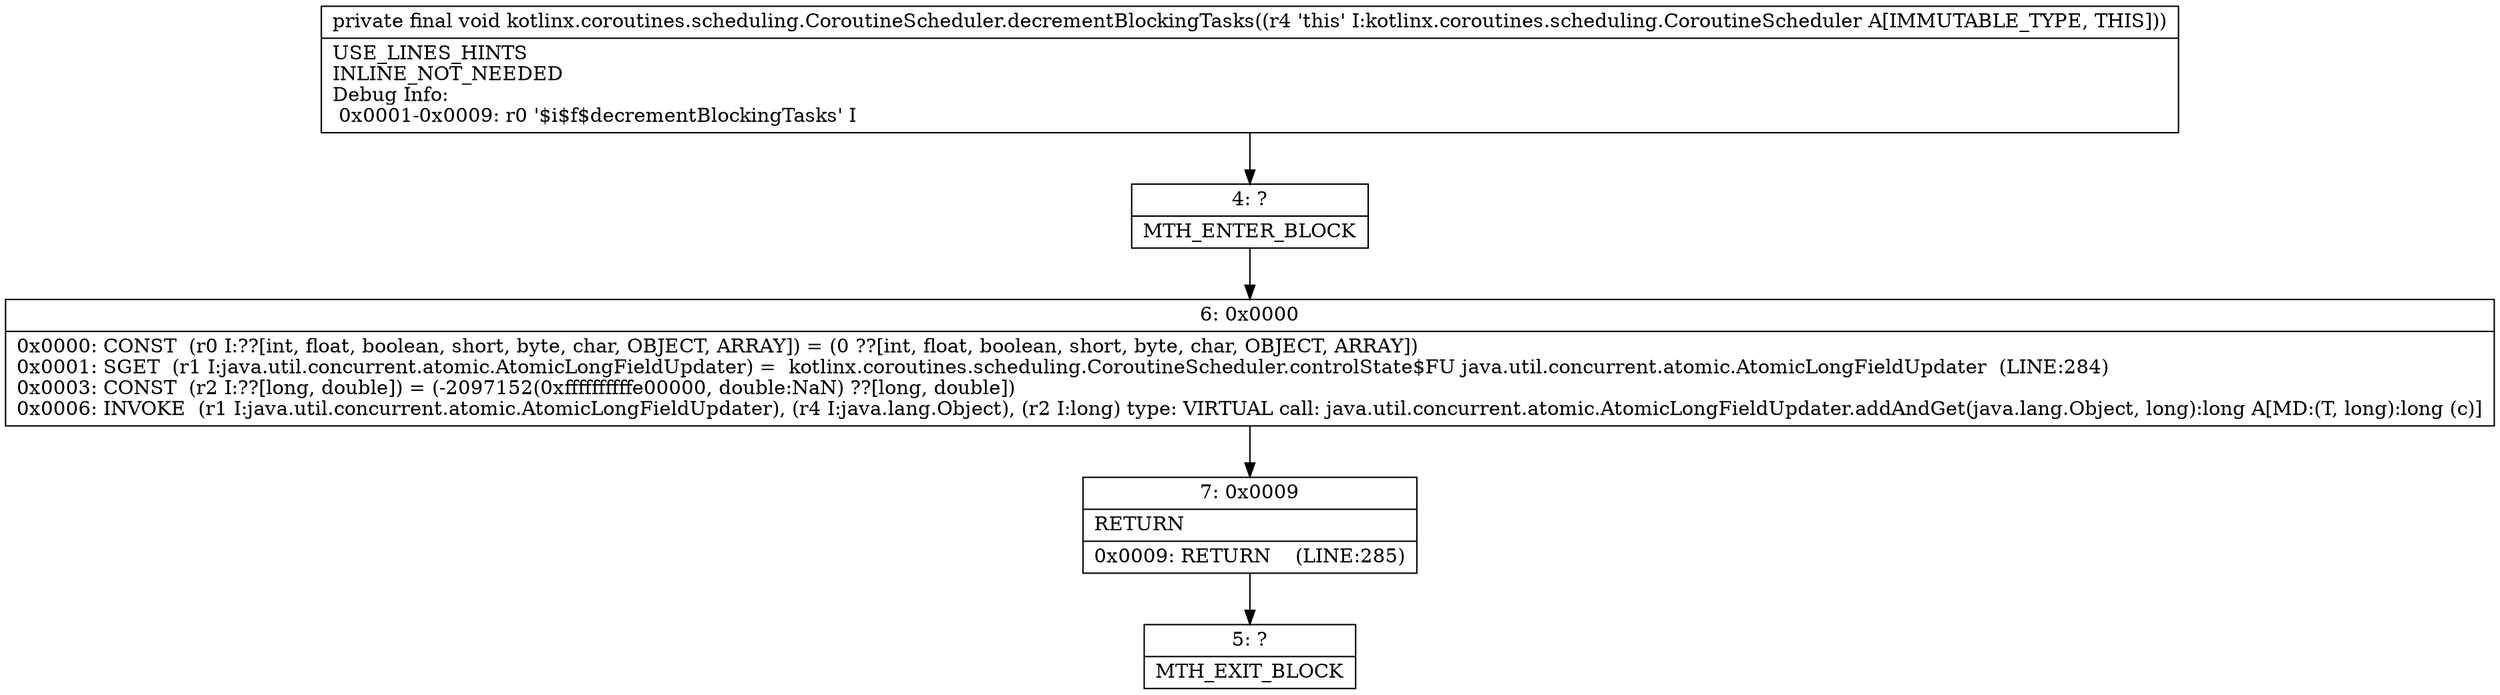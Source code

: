 digraph "CFG forkotlinx.coroutines.scheduling.CoroutineScheduler.decrementBlockingTasks()V" {
Node_4 [shape=record,label="{4\:\ ?|MTH_ENTER_BLOCK\l}"];
Node_6 [shape=record,label="{6\:\ 0x0000|0x0000: CONST  (r0 I:??[int, float, boolean, short, byte, char, OBJECT, ARRAY]) = (0 ??[int, float, boolean, short, byte, char, OBJECT, ARRAY]) \l0x0001: SGET  (r1 I:java.util.concurrent.atomic.AtomicLongFieldUpdater) =  kotlinx.coroutines.scheduling.CoroutineScheduler.controlState$FU java.util.concurrent.atomic.AtomicLongFieldUpdater  (LINE:284)\l0x0003: CONST  (r2 I:??[long, double]) = (\-2097152(0xffffffffffe00000, double:NaN) ??[long, double]) \l0x0006: INVOKE  (r1 I:java.util.concurrent.atomic.AtomicLongFieldUpdater), (r4 I:java.lang.Object), (r2 I:long) type: VIRTUAL call: java.util.concurrent.atomic.AtomicLongFieldUpdater.addAndGet(java.lang.Object, long):long A[MD:(T, long):long (c)]\l}"];
Node_7 [shape=record,label="{7\:\ 0x0009|RETURN\l|0x0009: RETURN    (LINE:285)\l}"];
Node_5 [shape=record,label="{5\:\ ?|MTH_EXIT_BLOCK\l}"];
MethodNode[shape=record,label="{private final void kotlinx.coroutines.scheduling.CoroutineScheduler.decrementBlockingTasks((r4 'this' I:kotlinx.coroutines.scheduling.CoroutineScheduler A[IMMUTABLE_TYPE, THIS]))  | USE_LINES_HINTS\lINLINE_NOT_NEEDED\lDebug Info:\l  0x0001\-0x0009: r0 '$i$f$decrementBlockingTasks' I\l}"];
MethodNode -> Node_4;Node_4 -> Node_6;
Node_6 -> Node_7;
Node_7 -> Node_5;
}

